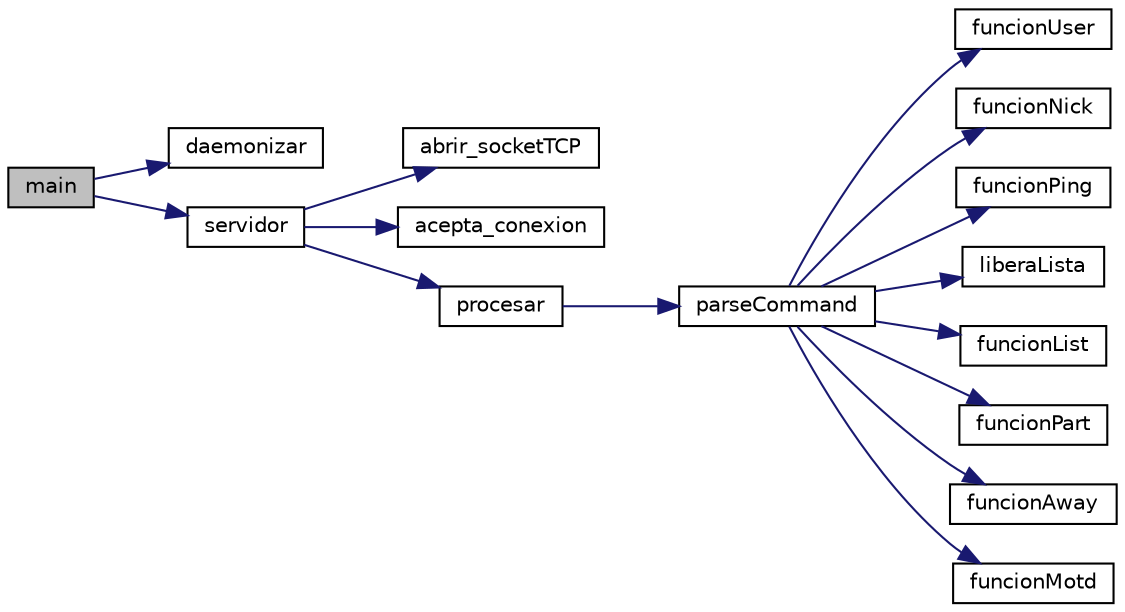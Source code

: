 digraph "main"
{
  edge [fontname="Helvetica",fontsize="10",labelfontname="Helvetica",labelfontsize="10"];
  node [fontname="Helvetica",fontsize="10",shape=record];
  rankdir="LR";
  Node1 [label="main",height=0.2,width=0.4,color="black", fillcolor="grey75", style="filled", fontcolor="black"];
  Node1 -> Node2 [color="midnightblue",fontsize="10",style="solid",fontname="Helvetica"];
  Node2 [label="daemonizar",height=0.2,width=0.4,color="black", fillcolor="white", style="filled",URL="$_g-2361-06-_p1-_daemon_8h.html#ae983f3eb0ff5cebb14c2ae123043df39"];
  Node1 -> Node3 [color="midnightblue",fontsize="10",style="solid",fontname="Helvetica"];
  Node3 [label="servidor",height=0.2,width=0.4,color="black", fillcolor="white", style="filled",URL="$_g-2361-06-_p1-_server_8h.html#ae168ee6fdf31fd5ed7d49d45b89a65ed"];
  Node3 -> Node4 [color="midnightblue",fontsize="10",style="solid",fontname="Helvetica"];
  Node4 [label="abrir_socketTCP",height=0.2,width=0.4,color="black", fillcolor="white", style="filled",URL="$_g-2361-06-_p1-_sockets_8h.html#af2f55f83053c8fdebb8da511cd65880c"];
  Node3 -> Node5 [color="midnightblue",fontsize="10",style="solid",fontname="Helvetica"];
  Node5 [label="acepta_conexion",height=0.2,width=0.4,color="black", fillcolor="white", style="filled",URL="$_g-2361-06-_p1-_sockets_8h.html#a172e85f036cff044fd5ba218460115c7"];
  Node3 -> Node6 [color="midnightblue",fontsize="10",style="solid",fontname="Helvetica"];
  Node6 [label="procesar",height=0.2,width=0.4,color="black", fillcolor="white", style="filled",URL="$_g-2361-06-_p1-_server_8c.html#a3053755c82b5168bea9d848b1284f3ca"];
  Node6 -> Node7 [color="midnightblue",fontsize="10",style="solid",fontname="Helvetica"];
  Node7 [label="parseCommand",height=0.2,width=0.4,color="black", fillcolor="white", style="filled",URL="$_g-2361-06-_p1-_server_8c.html#ab7e145be74e8922987621cd01b8d446e"];
  Node7 -> Node8 [color="midnightblue",fontsize="10",style="solid",fontname="Helvetica"];
  Node8 [label="funcionUser",height=0.2,width=0.4,color="black", fillcolor="white", style="filled",URL="$_g-2361-06-_p1-_functions_8h.html#a210d0586ca040ccaa2104d06e224c108"];
  Node7 -> Node9 [color="midnightblue",fontsize="10",style="solid",fontname="Helvetica"];
  Node9 [label="funcionNick",height=0.2,width=0.4,color="black", fillcolor="white", style="filled",URL="$_g-2361-06-_p1-_functions_8h.html#ad060b5b909c563dc4d6d1737c9bfaaa9"];
  Node7 -> Node10 [color="midnightblue",fontsize="10",style="solid",fontname="Helvetica"];
  Node10 [label="funcionPing",height=0.2,width=0.4,color="black", fillcolor="white", style="filled",URL="$_g-2361-06-_p1-_functions_8h.html#a3280e4bc8a783afb907ef479e98b909e"];
  Node7 -> Node11 [color="midnightblue",fontsize="10",style="solid",fontname="Helvetica"];
  Node11 [label="liberaLista",height=0.2,width=0.4,color="black", fillcolor="white", style="filled",URL="$_g-2361-06-_p1-_functions_8h.html#a5fa63429b3483f20a469c23625c96820"];
  Node7 -> Node12 [color="midnightblue",fontsize="10",style="solid",fontname="Helvetica"];
  Node12 [label="funcionList",height=0.2,width=0.4,color="black", fillcolor="white", style="filled",URL="$_g-2361-06-_p1-_functions_8h.html#ae0239d5f3a7464bbaeb1726cd5bb363f"];
  Node7 -> Node13 [color="midnightblue",fontsize="10",style="solid",fontname="Helvetica"];
  Node13 [label="funcionPart",height=0.2,width=0.4,color="black", fillcolor="white", style="filled",URL="$_g-2361-06-_p1-_functions_8h.html#af6cded1bd771b1ca20653d1f81383a21"];
  Node7 -> Node14 [color="midnightblue",fontsize="10",style="solid",fontname="Helvetica"];
  Node14 [label="funcionAway",height=0.2,width=0.4,color="black", fillcolor="white", style="filled",URL="$_g-2361-06-_p1-_functions_8h.html#a92e862feef3db4374ed9b1b941edfae3"];
  Node7 -> Node15 [color="midnightblue",fontsize="10",style="solid",fontname="Helvetica"];
  Node15 [label="funcionMotd",height=0.2,width=0.4,color="black", fillcolor="white", style="filled",URL="$_g-2361-06-_p1-_functions_8h.html#a76e61a7cc585c5d49d5609ffbef0bfb1"];
}

